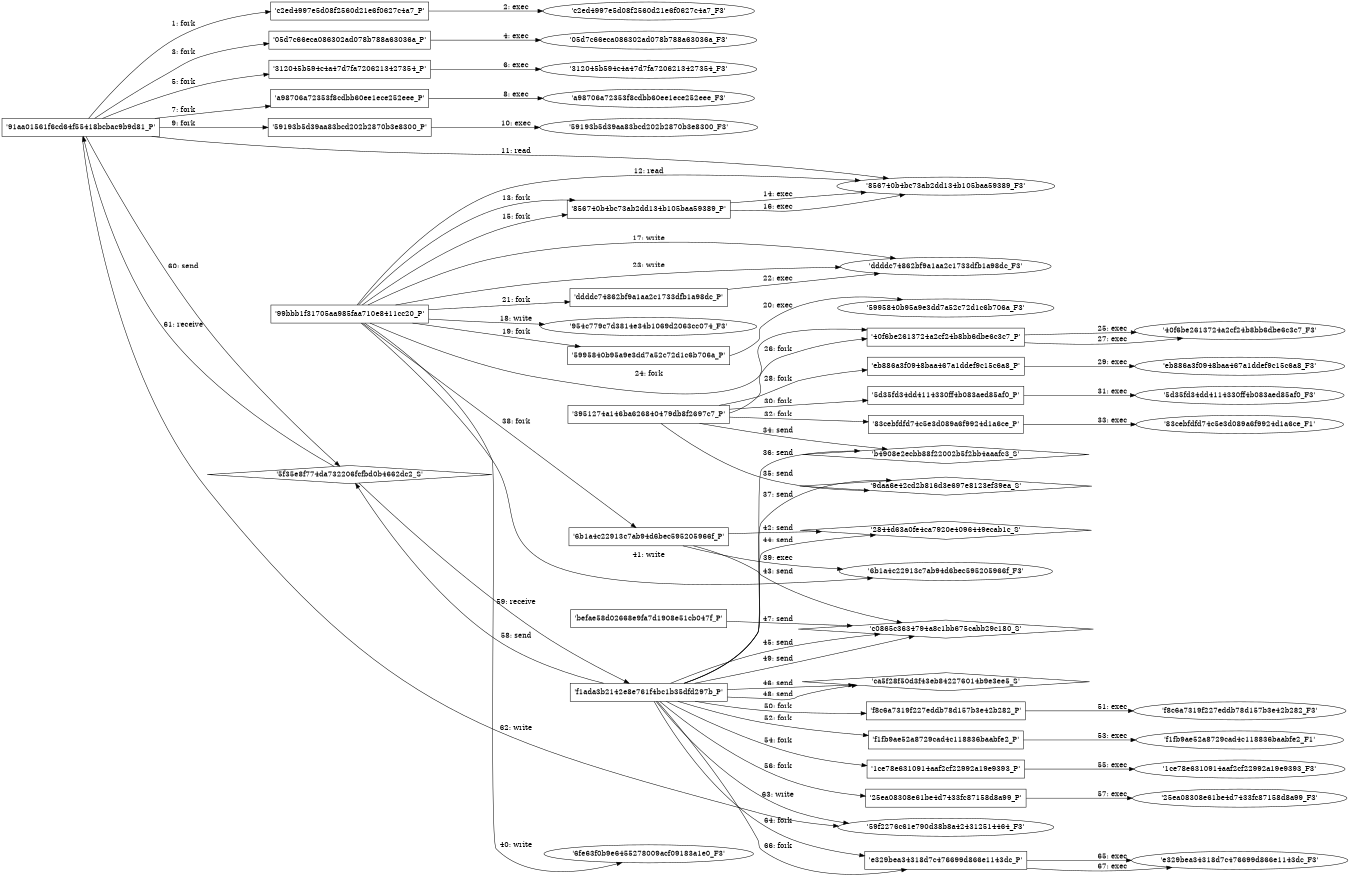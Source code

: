 digraph "D:\Learning\Paper\apt\基于CTI的攻击预警\Dataset\攻击图\ASGfromALLCTI\Microsoft Patch Tuesday - September 2015.dot" {
rankdir="LR"
size="9"
fixedsize="false"
splines="true"
nodesep=0.3
ranksep=0
fontsize=10
overlap="scalexy"
engine= "neato"
	"'91aa01561f6cd64f55418bcbac9b9d81_P'" [node_type=Process shape=box]
	"'c2ed4997e5d08f2560d21e6f0627c4a7_P'" [node_type=Process shape=box]
	"'91aa01561f6cd64f55418bcbac9b9d81_P'" -> "'c2ed4997e5d08f2560d21e6f0627c4a7_P'" [label="1: fork"]
	"'c2ed4997e5d08f2560d21e6f0627c4a7_P'" [node_type=Process shape=box]
	"'c2ed4997e5d08f2560d21e6f0627c4a7_F3'" [node_type=File shape=ellipse]
	"'c2ed4997e5d08f2560d21e6f0627c4a7_P'" -> "'c2ed4997e5d08f2560d21e6f0627c4a7_F3'" [label="2: exec"]
	"'91aa01561f6cd64f55418bcbac9b9d81_P'" [node_type=Process shape=box]
	"'05d7c66eca086302ad078b788a63036a_P'" [node_type=Process shape=box]
	"'91aa01561f6cd64f55418bcbac9b9d81_P'" -> "'05d7c66eca086302ad078b788a63036a_P'" [label="3: fork"]
	"'05d7c66eca086302ad078b788a63036a_P'" [node_type=Process shape=box]
	"'05d7c66eca086302ad078b788a63036a_F3'" [node_type=File shape=ellipse]
	"'05d7c66eca086302ad078b788a63036a_P'" -> "'05d7c66eca086302ad078b788a63036a_F3'" [label="4: exec"]
	"'91aa01561f6cd64f55418bcbac9b9d81_P'" [node_type=Process shape=box]
	"'312045b594c4a47d7fa7206213427354_P'" [node_type=Process shape=box]
	"'91aa01561f6cd64f55418bcbac9b9d81_P'" -> "'312045b594c4a47d7fa7206213427354_P'" [label="5: fork"]
	"'312045b594c4a47d7fa7206213427354_P'" [node_type=Process shape=box]
	"'312045b594c4a47d7fa7206213427354_F3'" [node_type=File shape=ellipse]
	"'312045b594c4a47d7fa7206213427354_P'" -> "'312045b594c4a47d7fa7206213427354_F3'" [label="6: exec"]
	"'91aa01561f6cd64f55418bcbac9b9d81_P'" [node_type=Process shape=box]
	"'a98706a72353f8cdbb60ee1ece252eee_P'" [node_type=Process shape=box]
	"'91aa01561f6cd64f55418bcbac9b9d81_P'" -> "'a98706a72353f8cdbb60ee1ece252eee_P'" [label="7: fork"]
	"'a98706a72353f8cdbb60ee1ece252eee_P'" [node_type=Process shape=box]
	"'a98706a72353f8cdbb60ee1ece252eee_F3'" [node_type=File shape=ellipse]
	"'a98706a72353f8cdbb60ee1ece252eee_P'" -> "'a98706a72353f8cdbb60ee1ece252eee_F3'" [label="8: exec"]
	"'91aa01561f6cd64f55418bcbac9b9d81_P'" [node_type=Process shape=box]
	"'59193b5d39aa83bcd202b2870b3e8300_P'" [node_type=Process shape=box]
	"'91aa01561f6cd64f55418bcbac9b9d81_P'" -> "'59193b5d39aa83bcd202b2870b3e8300_P'" [label="9: fork"]
	"'59193b5d39aa83bcd202b2870b3e8300_P'" [node_type=Process shape=box]
	"'59193b5d39aa83bcd202b2870b3e8300_F3'" [node_type=File shape=ellipse]
	"'59193b5d39aa83bcd202b2870b3e8300_P'" -> "'59193b5d39aa83bcd202b2870b3e8300_F3'" [label="10: exec"]
	"'856740b4bc73ab2dd134b105baa59389_F3'" [node_type=file shape=ellipse]
	"'91aa01561f6cd64f55418bcbac9b9d81_P'" [node_type=Process shape=box]
	"'91aa01561f6cd64f55418bcbac9b9d81_P'" -> "'856740b4bc73ab2dd134b105baa59389_F3'" [label="11: read"]
	"'856740b4bc73ab2dd134b105baa59389_F3'" [node_type=file shape=ellipse]
	"'99bbb1f31705aa985faa710e8411cc20_P'" [node_type=Process shape=box]
	"'99bbb1f31705aa985faa710e8411cc20_P'" -> "'856740b4bc73ab2dd134b105baa59389_F3'" [label="12: read"]
	"'99bbb1f31705aa985faa710e8411cc20_P'" [node_type=Process shape=box]
	"'856740b4bc73ab2dd134b105baa59389_P'" [node_type=Process shape=box]
	"'99bbb1f31705aa985faa710e8411cc20_P'" -> "'856740b4bc73ab2dd134b105baa59389_P'" [label="13: fork"]
	"'856740b4bc73ab2dd134b105baa59389_P'" [node_type=Process shape=box]
	"'856740b4bc73ab2dd134b105baa59389_F3'" [node_type=File shape=ellipse]
	"'856740b4bc73ab2dd134b105baa59389_P'" -> "'856740b4bc73ab2dd134b105baa59389_F3'" [label="14: exec"]
	"'99bbb1f31705aa985faa710e8411cc20_P'" [node_type=Process shape=box]
	"'856740b4bc73ab2dd134b105baa59389_P'" [node_type=Process shape=box]
	"'99bbb1f31705aa985faa710e8411cc20_P'" -> "'856740b4bc73ab2dd134b105baa59389_P'" [label="15: fork"]
	"'856740b4bc73ab2dd134b105baa59389_P'" [node_type=Process shape=box]
	"'856740b4bc73ab2dd134b105baa59389_F3'" [node_type=File shape=ellipse]
	"'856740b4bc73ab2dd134b105baa59389_P'" -> "'856740b4bc73ab2dd134b105baa59389_F3'" [label="16: exec"]
	"'ddddc74862bf9a1aa2c1733dfb1a98dc_F3'" [node_type=file shape=ellipse]
	"'99bbb1f31705aa985faa710e8411cc20_P'" [node_type=Process shape=box]
	"'99bbb1f31705aa985faa710e8411cc20_P'" -> "'ddddc74862bf9a1aa2c1733dfb1a98dc_F3'" [label="17: write"]
	"'954c779c7d3814e34b1069d2063cc074_F3'" [node_type=file shape=ellipse]
	"'99bbb1f31705aa985faa710e8411cc20_P'" [node_type=Process shape=box]
	"'99bbb1f31705aa985faa710e8411cc20_P'" -> "'954c779c7d3814e34b1069d2063cc074_F3'" [label="18: write"]
	"'99bbb1f31705aa985faa710e8411cc20_P'" [node_type=Process shape=box]
	"'5995840b95a9e3dd7a52c72d1c6b706a_P'" [node_type=Process shape=box]
	"'99bbb1f31705aa985faa710e8411cc20_P'" -> "'5995840b95a9e3dd7a52c72d1c6b706a_P'" [label="19: fork"]
	"'5995840b95a9e3dd7a52c72d1c6b706a_P'" [node_type=Process shape=box]
	"'5995840b95a9e3dd7a52c72d1c6b706a_F3'" [node_type=File shape=ellipse]
	"'5995840b95a9e3dd7a52c72d1c6b706a_P'" -> "'5995840b95a9e3dd7a52c72d1c6b706a_F3'" [label="20: exec"]
	"'99bbb1f31705aa985faa710e8411cc20_P'" [node_type=Process shape=box]
	"'ddddc74862bf9a1aa2c1733dfb1a98dc_P'" [node_type=Process shape=box]
	"'99bbb1f31705aa985faa710e8411cc20_P'" -> "'ddddc74862bf9a1aa2c1733dfb1a98dc_P'" [label="21: fork"]
	"'ddddc74862bf9a1aa2c1733dfb1a98dc_P'" [node_type=Process shape=box]
	"'ddddc74862bf9a1aa2c1733dfb1a98dc_F3'" [node_type=File shape=ellipse]
	"'ddddc74862bf9a1aa2c1733dfb1a98dc_P'" -> "'ddddc74862bf9a1aa2c1733dfb1a98dc_F3'" [label="22: exec"]
	"'ddddc74862bf9a1aa2c1733dfb1a98dc_F3'" [node_type=file shape=ellipse]
	"'99bbb1f31705aa985faa710e8411cc20_P'" [node_type=Process shape=box]
	"'99bbb1f31705aa985faa710e8411cc20_P'" -> "'ddddc74862bf9a1aa2c1733dfb1a98dc_F3'" [label="23: write"]
	"'99bbb1f31705aa985faa710e8411cc20_P'" [node_type=Process shape=box]
	"'40f6be2613724a2cf24b8bb6dbe6c3c7_P'" [node_type=Process shape=box]
	"'99bbb1f31705aa985faa710e8411cc20_P'" -> "'40f6be2613724a2cf24b8bb6dbe6c3c7_P'" [label="24: fork"]
	"'40f6be2613724a2cf24b8bb6dbe6c3c7_P'" [node_type=Process shape=box]
	"'40f6be2613724a2cf24b8bb6dbe6c3c7_F3'" [node_type=File shape=ellipse]
	"'40f6be2613724a2cf24b8bb6dbe6c3c7_P'" -> "'40f6be2613724a2cf24b8bb6dbe6c3c7_F3'" [label="25: exec"]
	"'3951274a146ba626840479db8f2697c7_P'" [node_type=Process shape=box]
	"'40f6be2613724a2cf24b8bb6dbe6c3c7_P'" [node_type=Process shape=box]
	"'3951274a146ba626840479db8f2697c7_P'" -> "'40f6be2613724a2cf24b8bb6dbe6c3c7_P'" [label="26: fork"]
	"'40f6be2613724a2cf24b8bb6dbe6c3c7_P'" [node_type=Process shape=box]
	"'40f6be2613724a2cf24b8bb6dbe6c3c7_F3'" [node_type=File shape=ellipse]
	"'40f6be2613724a2cf24b8bb6dbe6c3c7_P'" -> "'40f6be2613724a2cf24b8bb6dbe6c3c7_F3'" [label="27: exec"]
	"'3951274a146ba626840479db8f2697c7_P'" [node_type=Process shape=box]
	"'eb886a3f0948baa467a1ddef9c15c6a8_P'" [node_type=Process shape=box]
	"'3951274a146ba626840479db8f2697c7_P'" -> "'eb886a3f0948baa467a1ddef9c15c6a8_P'" [label="28: fork"]
	"'eb886a3f0948baa467a1ddef9c15c6a8_P'" [node_type=Process shape=box]
	"'eb886a3f0948baa467a1ddef9c15c6a8_F3'" [node_type=File shape=ellipse]
	"'eb886a3f0948baa467a1ddef9c15c6a8_P'" -> "'eb886a3f0948baa467a1ddef9c15c6a8_F3'" [label="29: exec"]
	"'3951274a146ba626840479db8f2697c7_P'" [node_type=Process shape=box]
	"'5d35fd34dd4114330ff4b083aed85af0_P'" [node_type=Process shape=box]
	"'3951274a146ba626840479db8f2697c7_P'" -> "'5d35fd34dd4114330ff4b083aed85af0_P'" [label="30: fork"]
	"'5d35fd34dd4114330ff4b083aed85af0_P'" [node_type=Process shape=box]
	"'5d35fd34dd4114330ff4b083aed85af0_F3'" [node_type=File shape=ellipse]
	"'5d35fd34dd4114330ff4b083aed85af0_P'" -> "'5d35fd34dd4114330ff4b083aed85af0_F3'" [label="31: exec"]
	"'3951274a146ba626840479db8f2697c7_P'" [node_type=Process shape=box]
	"'83cebfdfd74c5e3d089a6f9924d1a6ce_P'" [node_type=Process shape=box]
	"'3951274a146ba626840479db8f2697c7_P'" -> "'83cebfdfd74c5e3d089a6f9924d1a6ce_P'" [label="32: fork"]
	"'83cebfdfd74c5e3d089a6f9924d1a6ce_P'" [node_type=Process shape=box]
	"'83cebfdfd74c5e3d089a6f9924d1a6ce_F1'" [node_type=File shape=ellipse]
	"'83cebfdfd74c5e3d089a6f9924d1a6ce_P'" -> "'83cebfdfd74c5e3d089a6f9924d1a6ce_F1'" [label="33: exec"]
	"'b4908e2ecbb88f22002b5f2bb4aaafc3_S'" [node_type=Socket shape=diamond]
	"'3951274a146ba626840479db8f2697c7_P'" [node_type=Process shape=box]
	"'3951274a146ba626840479db8f2697c7_P'" -> "'b4908e2ecbb88f22002b5f2bb4aaafc3_S'" [label="34: send"]
	"'9daa6e42cd2b816d3e697e8123ef39ea_S'" [node_type=Socket shape=diamond]
	"'3951274a146ba626840479db8f2697c7_P'" [node_type=Process shape=box]
	"'3951274a146ba626840479db8f2697c7_P'" -> "'9daa6e42cd2b816d3e697e8123ef39ea_S'" [label="35: send"]
	"'b4908e2ecbb88f22002b5f2bb4aaafc3_S'" [node_type=Socket shape=diamond]
	"'f1ada3b2142e8e761f4bc1b35dfd297b_P'" [node_type=Process shape=box]
	"'f1ada3b2142e8e761f4bc1b35dfd297b_P'" -> "'b4908e2ecbb88f22002b5f2bb4aaafc3_S'" [label="36: send"]
	"'9daa6e42cd2b816d3e697e8123ef39ea_S'" [node_type=Socket shape=diamond]
	"'f1ada3b2142e8e761f4bc1b35dfd297b_P'" [node_type=Process shape=box]
	"'f1ada3b2142e8e761f4bc1b35dfd297b_P'" -> "'9daa6e42cd2b816d3e697e8123ef39ea_S'" [label="37: send"]
	"'99bbb1f31705aa985faa710e8411cc20_P'" [node_type=Process shape=box]
	"'6b1a4c22913c7ab94d6bec595205966f_P'" [node_type=Process shape=box]
	"'99bbb1f31705aa985faa710e8411cc20_P'" -> "'6b1a4c22913c7ab94d6bec595205966f_P'" [label="38: fork"]
	"'6b1a4c22913c7ab94d6bec595205966f_P'" [node_type=Process shape=box]
	"'6b1a4c22913c7ab94d6bec595205966f_F3'" [node_type=File shape=ellipse]
	"'6b1a4c22913c7ab94d6bec595205966f_P'" -> "'6b1a4c22913c7ab94d6bec595205966f_F3'" [label="39: exec"]
	"'6fe63f0b9e6455278009acf09183a1e0_F3'" [node_type=file shape=ellipse]
	"'99bbb1f31705aa985faa710e8411cc20_P'" [node_type=Process shape=box]
	"'99bbb1f31705aa985faa710e8411cc20_P'" -> "'6fe63f0b9e6455278009acf09183a1e0_F3'" [label="40: write"]
	"'6b1a4c22913c7ab94d6bec595205966f_F3'" [node_type=file shape=ellipse]
	"'99bbb1f31705aa985faa710e8411cc20_P'" [node_type=Process shape=box]
	"'99bbb1f31705aa985faa710e8411cc20_P'" -> "'6b1a4c22913c7ab94d6bec595205966f_F3'" [label="41: write"]
	"'2844d63a0fe4ca7920e4096449ecab1c_S'" [node_type=Socket shape=diamond]
	"'6b1a4c22913c7ab94d6bec595205966f_P'" [node_type=Process shape=box]
	"'6b1a4c22913c7ab94d6bec595205966f_P'" -> "'2844d63a0fe4ca7920e4096449ecab1c_S'" [label="42: send"]
	"'c0865c3634794a8c1bb675cabb29c180_S'" [node_type=Socket shape=diamond]
	"'6b1a4c22913c7ab94d6bec595205966f_P'" [node_type=Process shape=box]
	"'6b1a4c22913c7ab94d6bec595205966f_P'" -> "'c0865c3634794a8c1bb675cabb29c180_S'" [label="43: send"]
	"'2844d63a0fe4ca7920e4096449ecab1c_S'" [node_type=Socket shape=diamond]
	"'f1ada3b2142e8e761f4bc1b35dfd297b_P'" [node_type=Process shape=box]
	"'f1ada3b2142e8e761f4bc1b35dfd297b_P'" -> "'2844d63a0fe4ca7920e4096449ecab1c_S'" [label="44: send"]
	"'c0865c3634794a8c1bb675cabb29c180_S'" [node_type=Socket shape=diamond]
	"'f1ada3b2142e8e761f4bc1b35dfd297b_P'" [node_type=Process shape=box]
	"'f1ada3b2142e8e761f4bc1b35dfd297b_P'" -> "'c0865c3634794a8c1bb675cabb29c180_S'" [label="45: send"]
	"'ca5f28f50d3f43eb842276014b9e3ee5_S'" [node_type=Socket shape=diamond]
	"'f1ada3b2142e8e761f4bc1b35dfd297b_P'" [node_type=Process shape=box]
	"'f1ada3b2142e8e761f4bc1b35dfd297b_P'" -> "'ca5f28f50d3f43eb842276014b9e3ee5_S'" [label="46: send"]
	"'c0865c3634794a8c1bb675cabb29c180_S'" [node_type=Socket shape=diamond]
	"'befae58d02668e9fa7d1908e51cb047f_P'" [node_type=Process shape=box]
	"'befae58d02668e9fa7d1908e51cb047f_P'" -> "'c0865c3634794a8c1bb675cabb29c180_S'" [label="47: send"]
	"'ca5f28f50d3f43eb842276014b9e3ee5_S'" [node_type=Socket shape=diamond]
	"'f1ada3b2142e8e761f4bc1b35dfd297b_P'" [node_type=Process shape=box]
	"'f1ada3b2142e8e761f4bc1b35dfd297b_P'" -> "'ca5f28f50d3f43eb842276014b9e3ee5_S'" [label="48: send"]
	"'c0865c3634794a8c1bb675cabb29c180_S'" [node_type=Socket shape=diamond]
	"'f1ada3b2142e8e761f4bc1b35dfd297b_P'" [node_type=Process shape=box]
	"'f1ada3b2142e8e761f4bc1b35dfd297b_P'" -> "'c0865c3634794a8c1bb675cabb29c180_S'" [label="49: send"]
	"'f1ada3b2142e8e761f4bc1b35dfd297b_P'" [node_type=Process shape=box]
	"'f8c6a7319f227eddb78d157b3e42b282_P'" [node_type=Process shape=box]
	"'f1ada3b2142e8e761f4bc1b35dfd297b_P'" -> "'f8c6a7319f227eddb78d157b3e42b282_P'" [label="50: fork"]
	"'f8c6a7319f227eddb78d157b3e42b282_P'" [node_type=Process shape=box]
	"'f8c6a7319f227eddb78d157b3e42b282_F3'" [node_type=File shape=ellipse]
	"'f8c6a7319f227eddb78d157b3e42b282_P'" -> "'f8c6a7319f227eddb78d157b3e42b282_F3'" [label="51: exec"]
	"'f1ada3b2142e8e761f4bc1b35dfd297b_P'" [node_type=Process shape=box]
	"'f1fb9ae52a8729cad4c118836baabfe2_P'" [node_type=Process shape=box]
	"'f1ada3b2142e8e761f4bc1b35dfd297b_P'" -> "'f1fb9ae52a8729cad4c118836baabfe2_P'" [label="52: fork"]
	"'f1fb9ae52a8729cad4c118836baabfe2_P'" [node_type=Process shape=box]
	"'f1fb9ae52a8729cad4c118836baabfe2_F1'" [node_type=File shape=ellipse]
	"'f1fb9ae52a8729cad4c118836baabfe2_P'" -> "'f1fb9ae52a8729cad4c118836baabfe2_F1'" [label="53: exec"]
	"'f1ada3b2142e8e761f4bc1b35dfd297b_P'" [node_type=Process shape=box]
	"'1ce78e6310914aaf2cf22992a19e9393_P'" [node_type=Process shape=box]
	"'f1ada3b2142e8e761f4bc1b35dfd297b_P'" -> "'1ce78e6310914aaf2cf22992a19e9393_P'" [label="54: fork"]
	"'1ce78e6310914aaf2cf22992a19e9393_P'" [node_type=Process shape=box]
	"'1ce78e6310914aaf2cf22992a19e9393_F3'" [node_type=File shape=ellipse]
	"'1ce78e6310914aaf2cf22992a19e9393_P'" -> "'1ce78e6310914aaf2cf22992a19e9393_F3'" [label="55: exec"]
	"'f1ada3b2142e8e761f4bc1b35dfd297b_P'" [node_type=Process shape=box]
	"'25ea08308e61be4d7433fc87158d8a99_P'" [node_type=Process shape=box]
	"'f1ada3b2142e8e761f4bc1b35dfd297b_P'" -> "'25ea08308e61be4d7433fc87158d8a99_P'" [label="56: fork"]
	"'25ea08308e61be4d7433fc87158d8a99_P'" [node_type=Process shape=box]
	"'25ea08308e61be4d7433fc87158d8a99_F3'" [node_type=File shape=ellipse]
	"'25ea08308e61be4d7433fc87158d8a99_P'" -> "'25ea08308e61be4d7433fc87158d8a99_F3'" [label="57: exec"]
	"'5f35e8f774da732206fcfbd0b4662dc2_S'" [node_type=Socket shape=diamond]
	"'f1ada3b2142e8e761f4bc1b35dfd297b_P'" [node_type=Process shape=box]
	"'f1ada3b2142e8e761f4bc1b35dfd297b_P'" -> "'5f35e8f774da732206fcfbd0b4662dc2_S'" [label="58: send"]
	"'5f35e8f774da732206fcfbd0b4662dc2_S'" -> "'f1ada3b2142e8e761f4bc1b35dfd297b_P'" [label="59: receive"]
	"'5f35e8f774da732206fcfbd0b4662dc2_S'" [node_type=Socket shape=diamond]
	"'91aa01561f6cd64f55418bcbac9b9d81_P'" [node_type=Process shape=box]
	"'91aa01561f6cd64f55418bcbac9b9d81_P'" -> "'5f35e8f774da732206fcfbd0b4662dc2_S'" [label="60: send"]
	"'5f35e8f774da732206fcfbd0b4662dc2_S'" -> "'91aa01561f6cd64f55418bcbac9b9d81_P'" [label="61: receive"]
	"'59f2276c61e790d38b8a424312514464_F3'" [node_type=file shape=ellipse]
	"'91aa01561f6cd64f55418bcbac9b9d81_P'" [node_type=Process shape=box]
	"'91aa01561f6cd64f55418bcbac9b9d81_P'" -> "'59f2276c61e790d38b8a424312514464_F3'" [label="62: write"]
	"'59f2276c61e790d38b8a424312514464_F3'" [node_type=file shape=ellipse]
	"'f1ada3b2142e8e761f4bc1b35dfd297b_P'" [node_type=Process shape=box]
	"'f1ada3b2142e8e761f4bc1b35dfd297b_P'" -> "'59f2276c61e790d38b8a424312514464_F3'" [label="63: write"]
	"'f1ada3b2142e8e761f4bc1b35dfd297b_P'" [node_type=Process shape=box]
	"'e329bea34318d7c476699d866e1143dc_P'" [node_type=Process shape=box]
	"'f1ada3b2142e8e761f4bc1b35dfd297b_P'" -> "'e329bea34318d7c476699d866e1143dc_P'" [label="64: fork"]
	"'e329bea34318d7c476699d866e1143dc_P'" [node_type=Process shape=box]
	"'e329bea34318d7c476699d866e1143dc_F3'" [node_type=File shape=ellipse]
	"'e329bea34318d7c476699d866e1143dc_P'" -> "'e329bea34318d7c476699d866e1143dc_F3'" [label="65: exec"]
	"'f1ada3b2142e8e761f4bc1b35dfd297b_P'" [node_type=Process shape=box]
	"'e329bea34318d7c476699d866e1143dc_P'" [node_type=Process shape=box]
	"'f1ada3b2142e8e761f4bc1b35dfd297b_P'" -> "'e329bea34318d7c476699d866e1143dc_P'" [label="66: fork"]
	"'e329bea34318d7c476699d866e1143dc_P'" [node_type=Process shape=box]
	"'e329bea34318d7c476699d866e1143dc_F3'" [node_type=File shape=ellipse]
	"'e329bea34318d7c476699d866e1143dc_P'" -> "'e329bea34318d7c476699d866e1143dc_F3'" [label="67: exec"]
}
